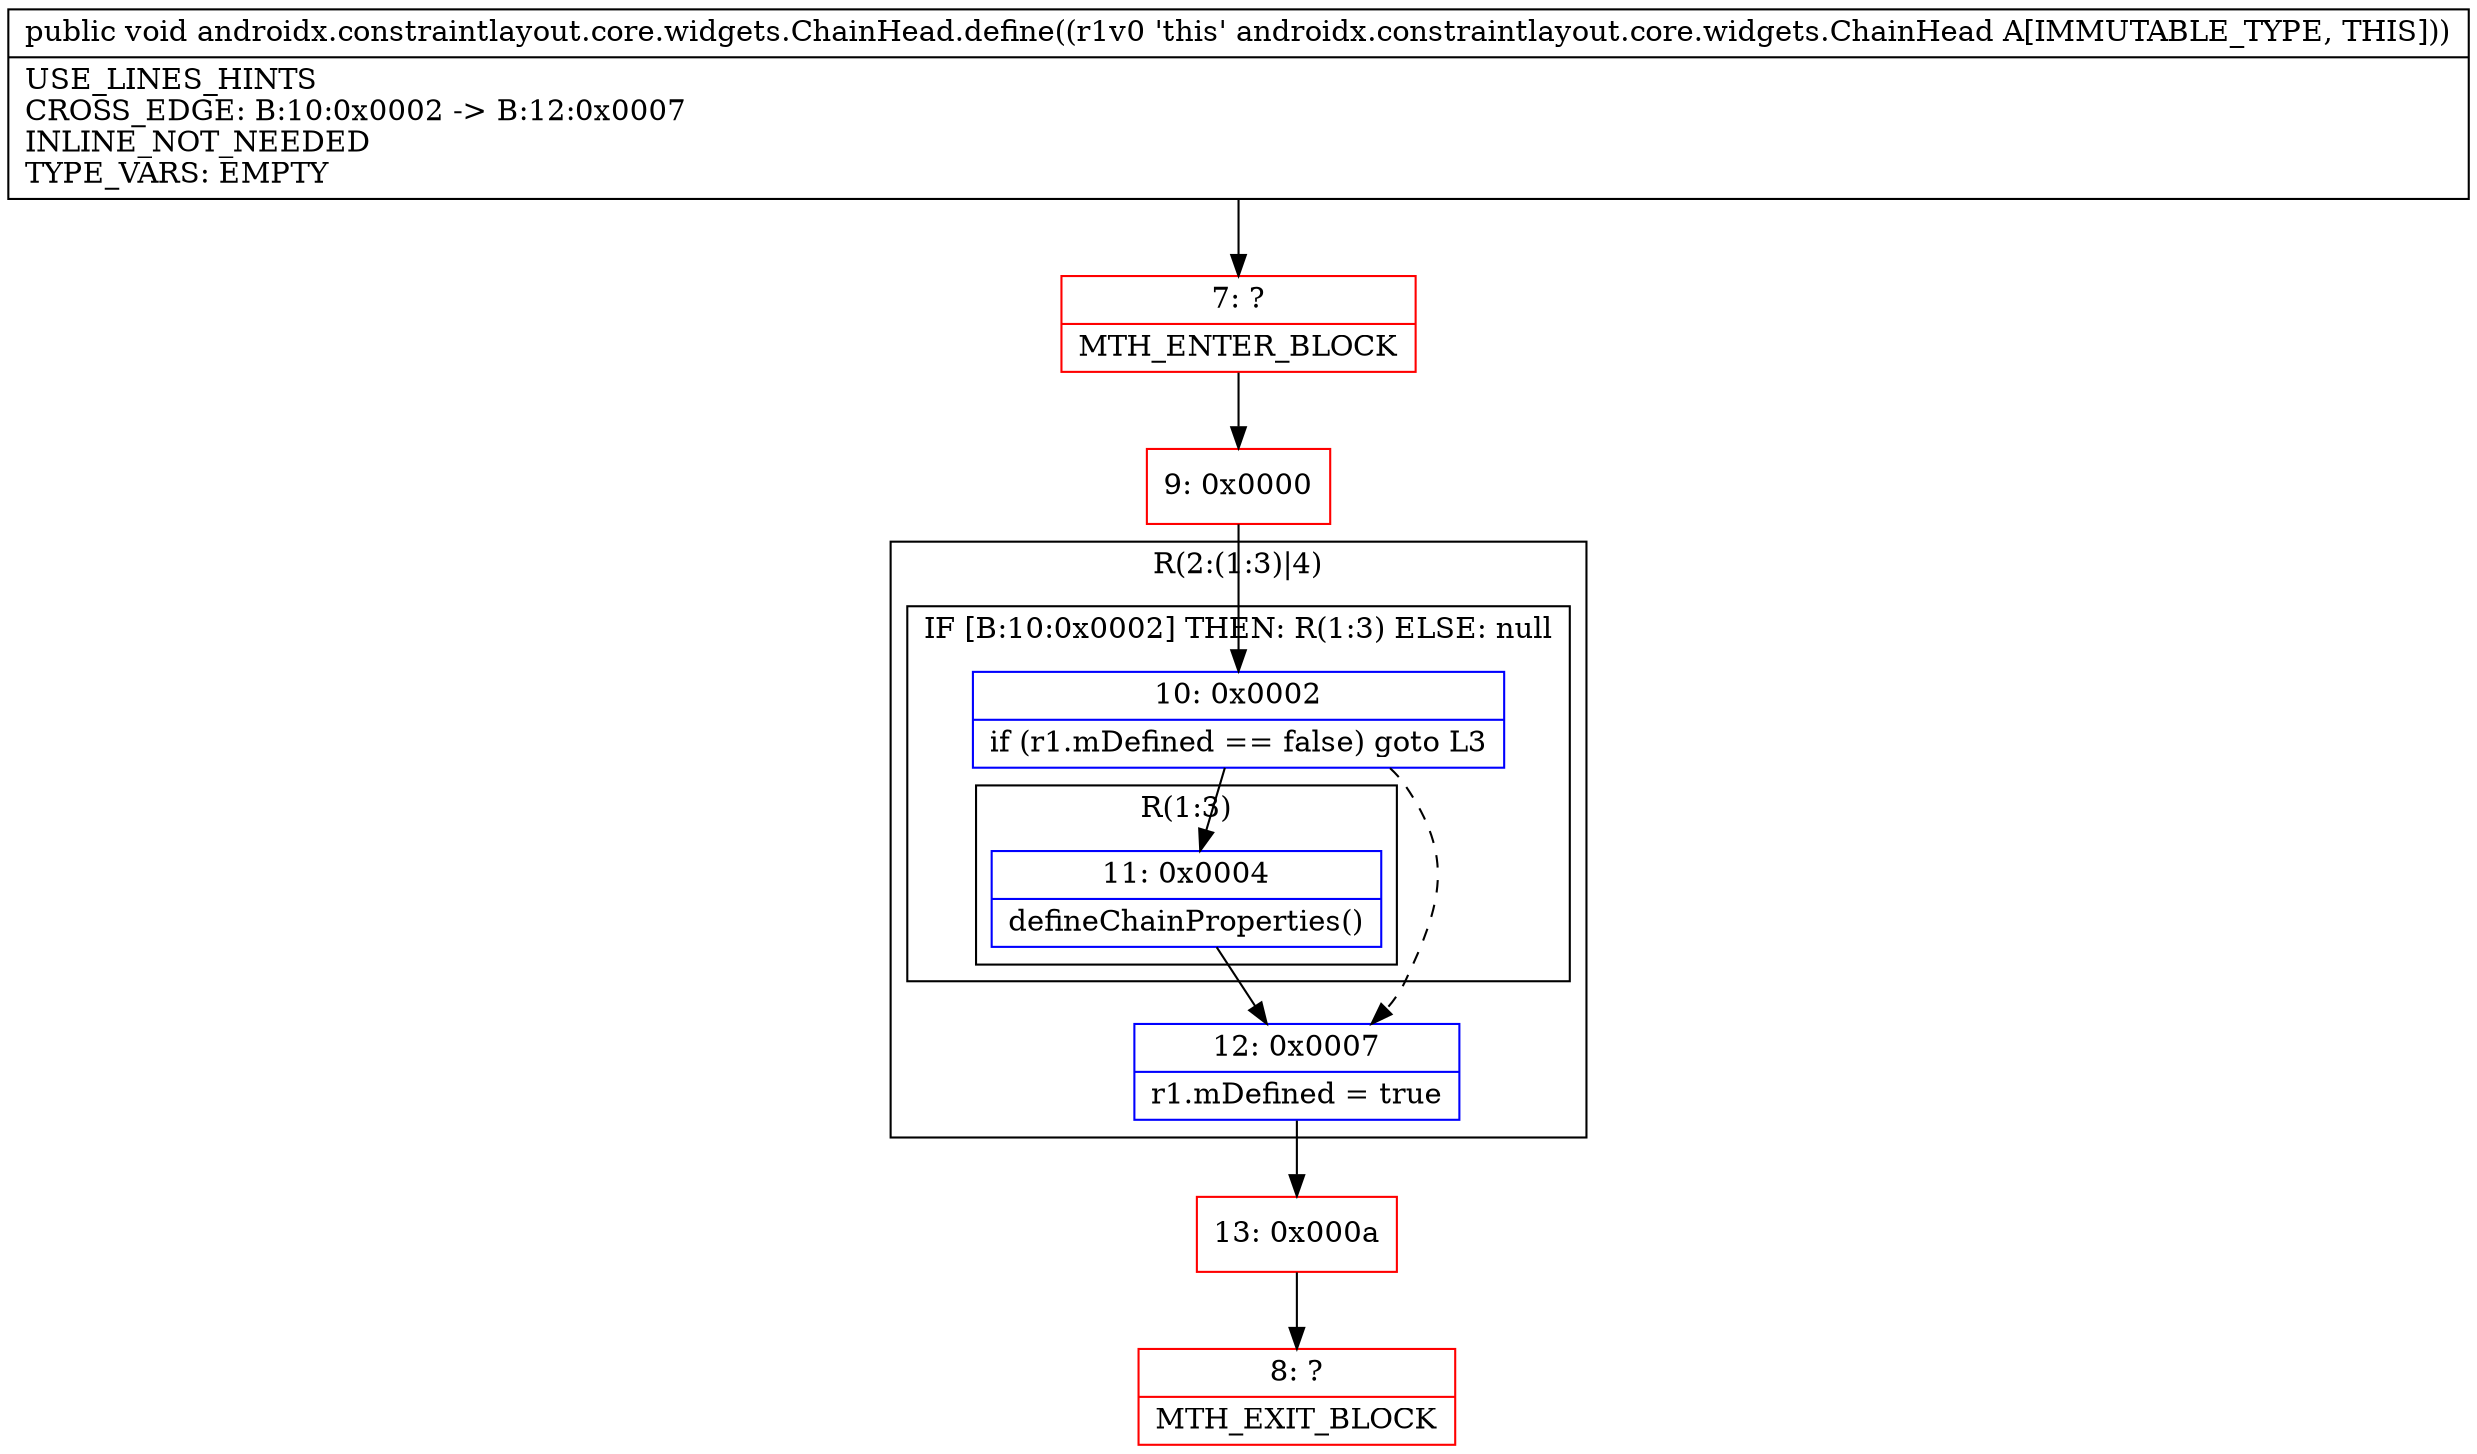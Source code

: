 digraph "CFG forandroidx.constraintlayout.core.widgets.ChainHead.define()V" {
subgraph cluster_Region_2018583566 {
label = "R(2:(1:3)|4)";
node [shape=record,color=blue];
subgraph cluster_IfRegion_1105783350 {
label = "IF [B:10:0x0002] THEN: R(1:3) ELSE: null";
node [shape=record,color=blue];
Node_10 [shape=record,label="{10\:\ 0x0002|if (r1.mDefined == false) goto L3\l}"];
subgraph cluster_Region_828219421 {
label = "R(1:3)";
node [shape=record,color=blue];
Node_11 [shape=record,label="{11\:\ 0x0004|defineChainProperties()\l}"];
}
}
Node_12 [shape=record,label="{12\:\ 0x0007|r1.mDefined = true\l}"];
}
Node_7 [shape=record,color=red,label="{7\:\ ?|MTH_ENTER_BLOCK\l}"];
Node_9 [shape=record,color=red,label="{9\:\ 0x0000}"];
Node_13 [shape=record,color=red,label="{13\:\ 0x000a}"];
Node_8 [shape=record,color=red,label="{8\:\ ?|MTH_EXIT_BLOCK\l}"];
MethodNode[shape=record,label="{public void androidx.constraintlayout.core.widgets.ChainHead.define((r1v0 'this' androidx.constraintlayout.core.widgets.ChainHead A[IMMUTABLE_TYPE, THIS]))  | USE_LINES_HINTS\lCROSS_EDGE: B:10:0x0002 \-\> B:12:0x0007\lINLINE_NOT_NEEDED\lTYPE_VARS: EMPTY\l}"];
MethodNode -> Node_7;Node_10 -> Node_11;
Node_10 -> Node_12[style=dashed];
Node_11 -> Node_12;
Node_12 -> Node_13;
Node_7 -> Node_9;
Node_9 -> Node_10;
Node_13 -> Node_8;
}

